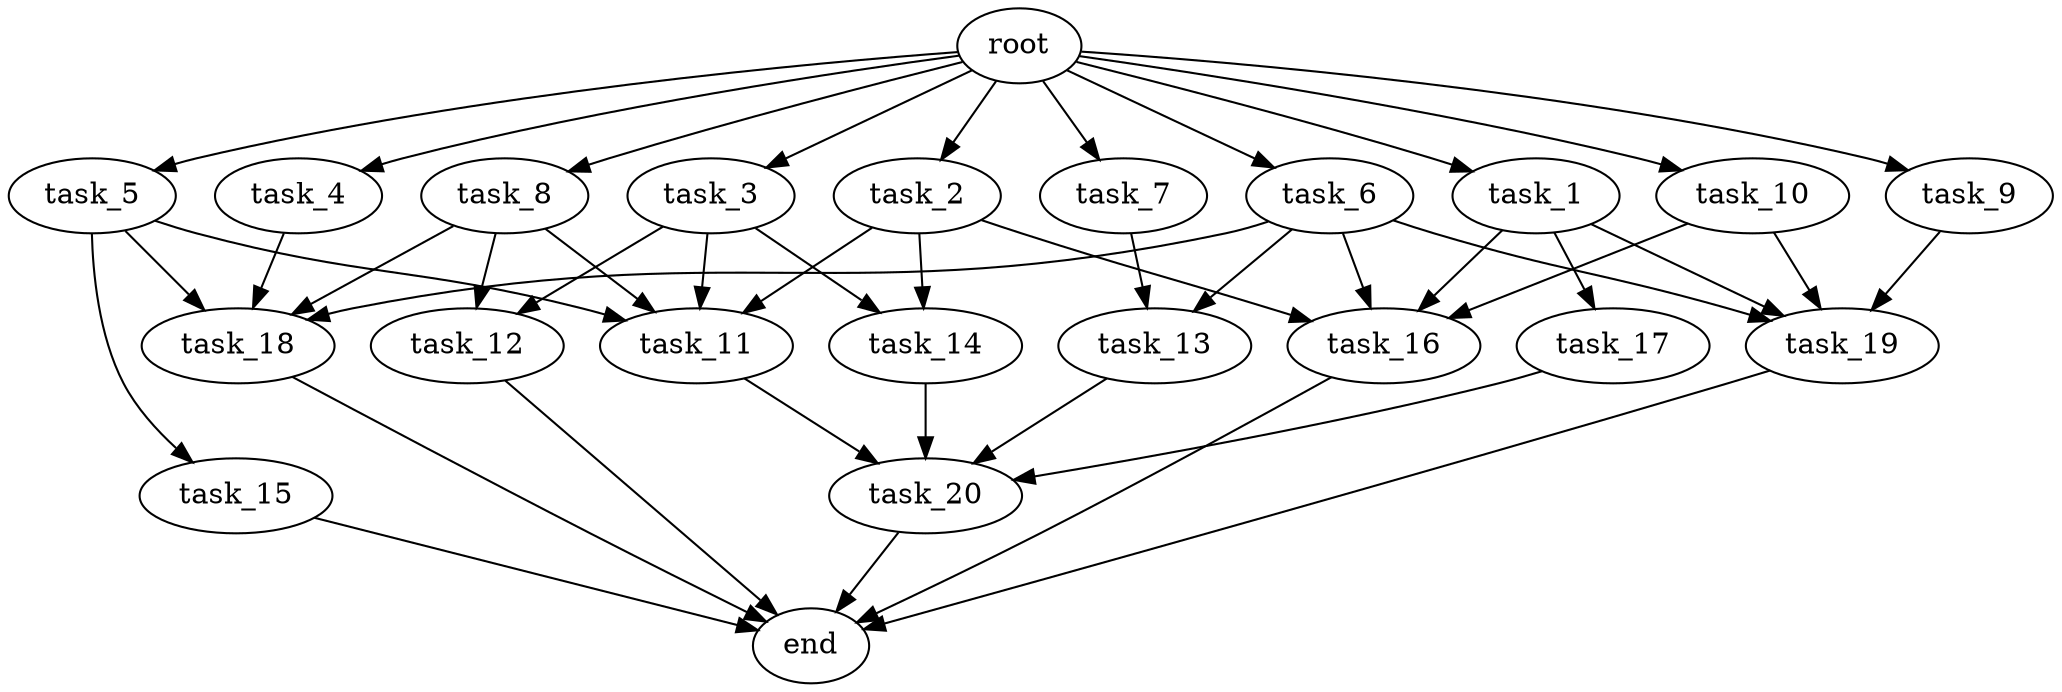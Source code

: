 digraph G {
  root [size="0.000000e+00"];
  task_1 [size="9.735825e+09"];
  task_2 [size="9.877585e+08"];
  task_3 [size="2.140940e+09"];
  task_4 [size="5.042449e+09"];
  task_5 [size="7.077853e+09"];
  task_6 [size="3.665264e+09"];
  task_7 [size="5.894216e+09"];
  task_8 [size="4.397219e+09"];
  task_9 [size="9.577520e+09"];
  task_10 [size="1.809305e+09"];
  task_11 [size="3.548869e+09"];
  task_12 [size="3.796771e+09"];
  task_13 [size="2.143526e+09"];
  task_14 [size="2.276315e+09"];
  task_15 [size="1.129342e+09"];
  task_16 [size="9.846143e+09"];
  task_17 [size="1.237030e+09"];
  task_18 [size="1.104051e+09"];
  task_19 [size="1.359988e+09"];
  task_20 [size="7.622975e+09"];
  end [size="0.000000e+00"];

  root -> task_1 [size="1.000000e-12"];
  root -> task_2 [size="1.000000e-12"];
  root -> task_3 [size="1.000000e-12"];
  root -> task_4 [size="1.000000e-12"];
  root -> task_5 [size="1.000000e-12"];
  root -> task_6 [size="1.000000e-12"];
  root -> task_7 [size="1.000000e-12"];
  root -> task_8 [size="1.000000e-12"];
  root -> task_9 [size="1.000000e-12"];
  root -> task_10 [size="1.000000e-12"];
  task_1 -> task_16 [size="2.461536e+08"];
  task_1 -> task_17 [size="1.237030e+08"];
  task_1 -> task_19 [size="3.399969e+07"];
  task_2 -> task_11 [size="8.872172e+07"];
  task_2 -> task_14 [size="1.138157e+08"];
  task_2 -> task_16 [size="2.461536e+08"];
  task_3 -> task_11 [size="8.872172e+07"];
  task_3 -> task_12 [size="1.898385e+08"];
  task_3 -> task_14 [size="1.138157e+08"];
  task_4 -> task_18 [size="2.760128e+07"];
  task_5 -> task_11 [size="8.872172e+07"];
  task_5 -> task_15 [size="1.129342e+08"];
  task_5 -> task_18 [size="2.760128e+07"];
  task_6 -> task_13 [size="1.071763e+08"];
  task_6 -> task_16 [size="2.461536e+08"];
  task_6 -> task_18 [size="2.760128e+07"];
  task_6 -> task_19 [size="3.399969e+07"];
  task_7 -> task_13 [size="1.071763e+08"];
  task_8 -> task_11 [size="8.872172e+07"];
  task_8 -> task_12 [size="1.898385e+08"];
  task_8 -> task_18 [size="2.760128e+07"];
  task_9 -> task_19 [size="3.399969e+07"];
  task_10 -> task_16 [size="2.461536e+08"];
  task_10 -> task_19 [size="3.399969e+07"];
  task_11 -> task_20 [size="1.905744e+08"];
  task_12 -> end [size="1.000000e-12"];
  task_13 -> task_20 [size="1.905744e+08"];
  task_14 -> task_20 [size="1.905744e+08"];
  task_15 -> end [size="1.000000e-12"];
  task_16 -> end [size="1.000000e-12"];
  task_17 -> task_20 [size="1.905744e+08"];
  task_18 -> end [size="1.000000e-12"];
  task_19 -> end [size="1.000000e-12"];
  task_20 -> end [size="1.000000e-12"];
}

